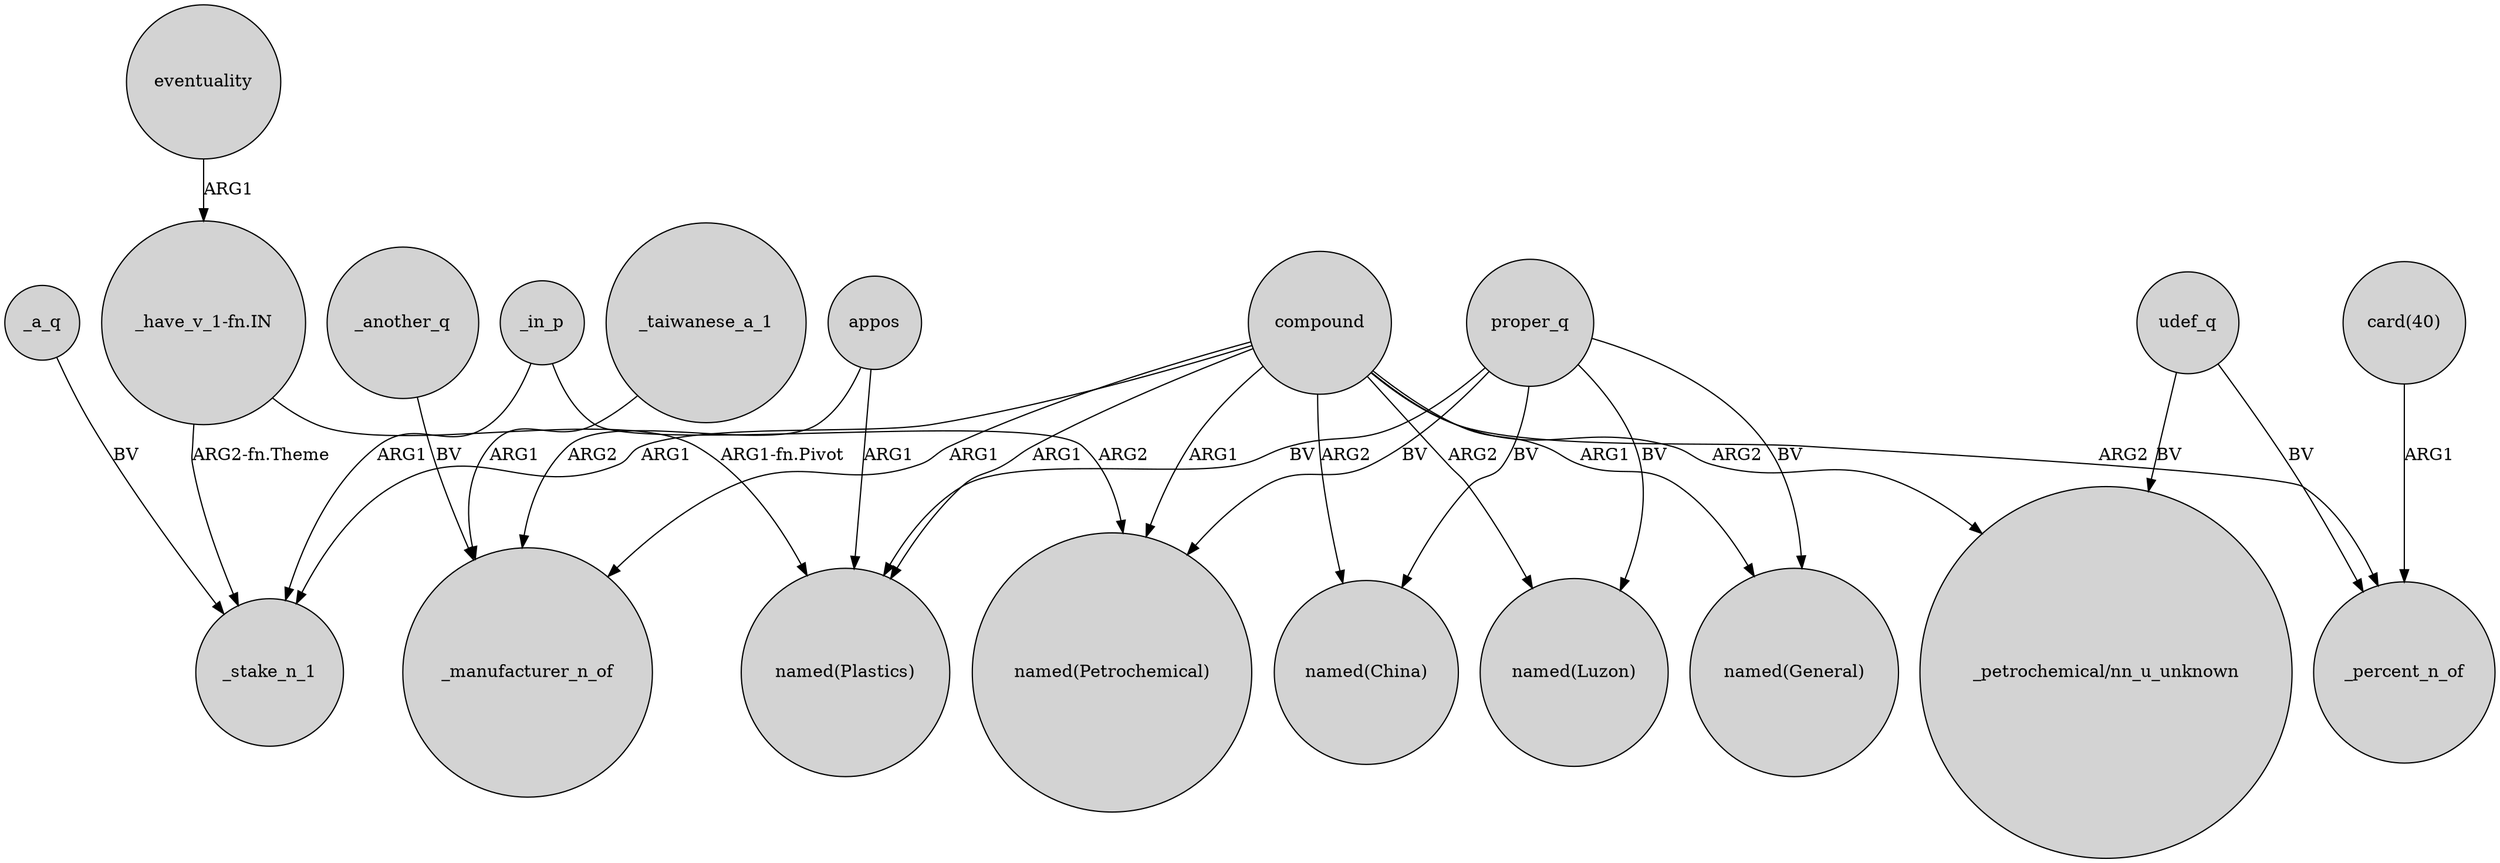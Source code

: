 digraph {
	node [shape=circle style=filled]
	_a_q -> _stake_n_1 [label=BV]
	compound -> _manufacturer_n_of [label=ARG1]
	compound -> "named(General)" [label=ARG1]
	"card(40)" -> _percent_n_of [label=ARG1]
	compound -> "named(Luzon)" [label=ARG2]
	proper_q -> "named(General)" [label=BV]
	appos -> _manufacturer_n_of [label=ARG2]
	_in_p -> "named(Petrochemical)" [label=ARG2]
	compound -> "named(Plastics)" [label=ARG1]
	compound -> _percent_n_of [label=ARG2]
	udef_q -> "_petrochemical/nn_u_unknown" [label=BV]
	_in_p -> _stake_n_1 [label=ARG1]
	eventuality -> "_have_v_1-fn.IN" [label=ARG1]
	compound -> "_petrochemical/nn_u_unknown" [label=ARG2]
	proper_q -> "named(Petrochemical)" [label=BV]
	compound -> "named(Petrochemical)" [label=ARG1]
	"_have_v_1-fn.IN" -> "named(Plastics)" [label="ARG1-fn.Pivot"]
	compound -> "named(China)" [label=ARG2]
	appos -> "named(Plastics)" [label=ARG1]
	compound -> _stake_n_1 [label=ARG1]
	_another_q -> _manufacturer_n_of [label=BV]
	proper_q -> "named(China)" [label=BV]
	"_have_v_1-fn.IN" -> _stake_n_1 [label="ARG2-fn.Theme"]
	proper_q -> "named(Luzon)" [label=BV]
	proper_q -> "named(Plastics)" [label=BV]
	udef_q -> _percent_n_of [label=BV]
	_taiwanese_a_1 -> _manufacturer_n_of [label=ARG1]
}
